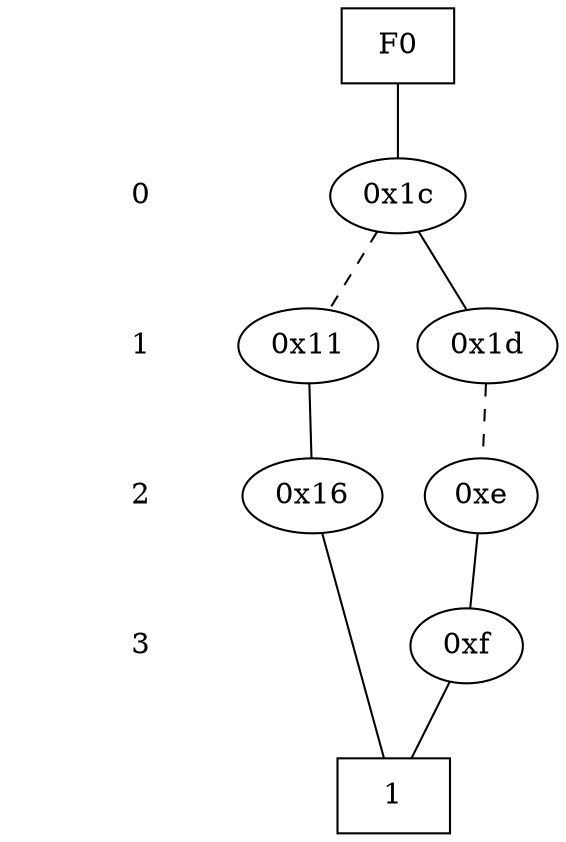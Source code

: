 digraph "DD" {
size = "7.5,10"
center = true;
edge [dir = none];
{ node [shape = plaintext];
  edge [style = invis];
  "CONST NODES" [style = invis];
" 0 " -> " 1 " -> " 2 " -> " 3 " -> "CONST NODES"; 
}
{ rank = same; node [shape = box]; edge [style = invis];
"F0"; }
{ rank = same; " 0 ";
"0x1c";
}
{ rank = same; " 1 ";
"0x11";
"0x1d";
}
{ rank = same; " 2 ";
"0xe";
"0x16";
}
{ rank = same; " 3 ";
"0xf";
}
{ rank = same; "CONST NODES";
{ node [shape = box]; "0x8";
}
}
"F0" -> "0x1c" [style = solid];
"0x1c" -> "0x1d";
"0x1c" -> "0x11" [style = dashed];
"0x11" -> "0x16" [style = solid];
"0x1d" -> "0xe"[style = dashed];
"0xe" -> "0xf"[style = solid];
"0x16" -> "0x8";
"0xf" -> "0x8";
"0x8" [label = "1"];
}

